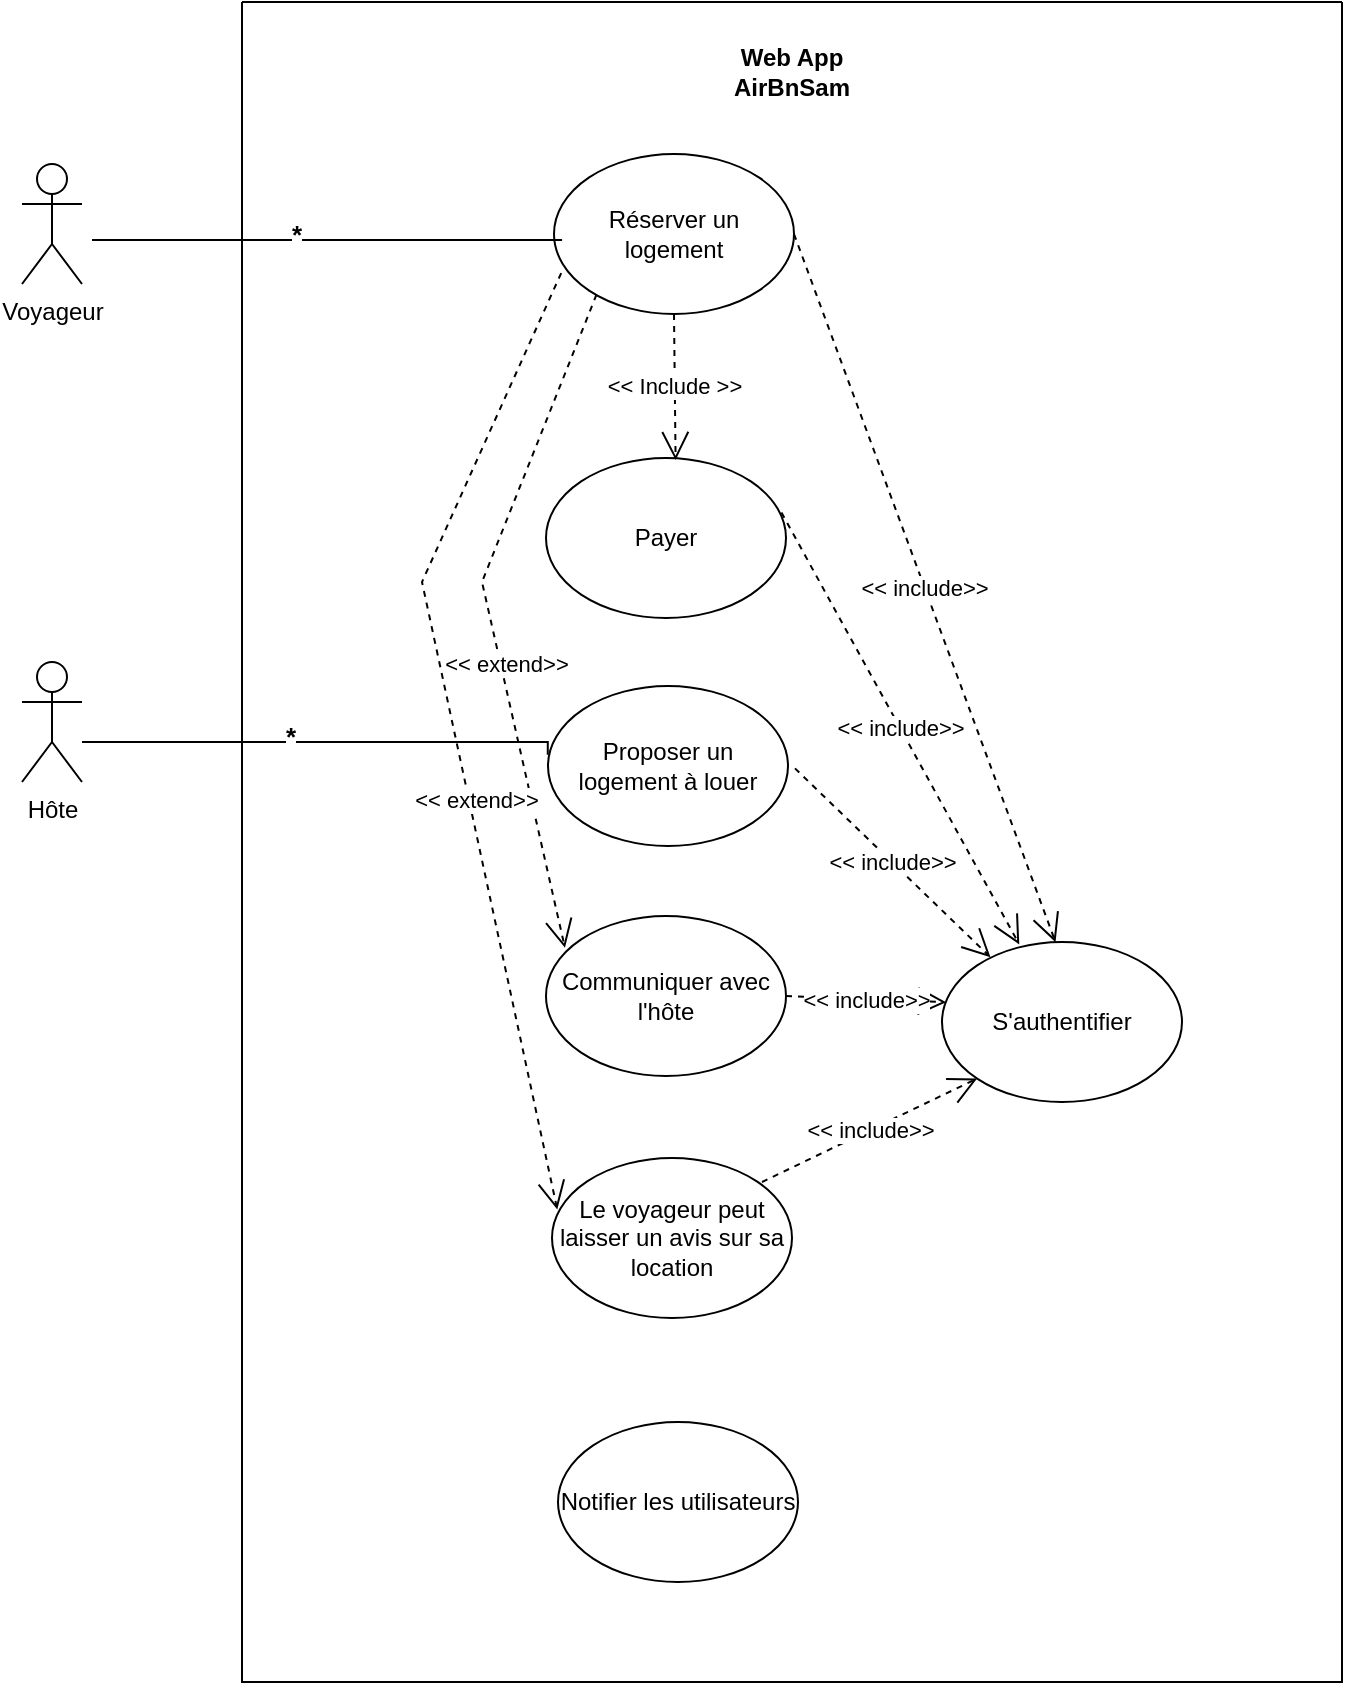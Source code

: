 <mxfile version="24.7.7">
  <diagram name="Page-1" id="EdUBoLxohyeiRopS3cuu">
    <mxGraphModel dx="1728" dy="628" grid="1" gridSize="10" guides="1" tooltips="1" connect="1" arrows="1" fold="1" page="1" pageScale="1" pageWidth="827" pageHeight="1169" math="0" shadow="0">
      <root>
        <mxCell id="0" />
        <mxCell id="1" parent="0" />
        <mxCell id="GPnBkZLUvaVh1_yHO0LI-1" value="&lt;div&gt;Voyageur&lt;/div&gt;" style="shape=umlActor;verticalLabelPosition=bottom;verticalAlign=top;html=1;outlineConnect=0;" vertex="1" parent="1">
          <mxGeometry x="110" y="131" width="30" height="60" as="geometry" />
        </mxCell>
        <mxCell id="GPnBkZLUvaVh1_yHO0LI-2" value="Hôte&lt;div&gt;&lt;br&gt;&lt;/div&gt;" style="shape=umlActor;verticalLabelPosition=bottom;verticalAlign=top;html=1;outlineConnect=0;" vertex="1" parent="1">
          <mxGeometry x="110" y="380" width="30" height="60" as="geometry" />
        </mxCell>
        <mxCell id="GPnBkZLUvaVh1_yHO0LI-15" value="" style="swimlane;startSize=0;" vertex="1" parent="1">
          <mxGeometry x="220" y="50" width="550" height="840" as="geometry">
            <mxRectangle x="340" y="50" width="50" height="40" as="alternateBounds" />
          </mxGeometry>
        </mxCell>
        <mxCell id="GPnBkZLUvaVh1_yHO0LI-9" value="Réserver un logement" style="ellipse;whiteSpace=wrap;html=1;" vertex="1" parent="GPnBkZLUvaVh1_yHO0LI-15">
          <mxGeometry x="156" y="76" width="120" height="80" as="geometry" />
        </mxCell>
        <mxCell id="GPnBkZLUvaVh1_yHO0LI-10" value="Payer" style="ellipse;whiteSpace=wrap;html=1;" vertex="1" parent="GPnBkZLUvaVh1_yHO0LI-15">
          <mxGeometry x="152" y="228" width="120" height="80" as="geometry" />
        </mxCell>
        <mxCell id="GPnBkZLUvaVh1_yHO0LI-11" value="Proposer un logement à louer" style="ellipse;whiteSpace=wrap;html=1;" vertex="1" parent="GPnBkZLUvaVh1_yHO0LI-15">
          <mxGeometry x="153" y="342" width="120" height="80" as="geometry" />
        </mxCell>
        <mxCell id="GPnBkZLUvaVh1_yHO0LI-14" value="Notifier les utilisateurs" style="ellipse;whiteSpace=wrap;html=1;" vertex="1" parent="GPnBkZLUvaVh1_yHO0LI-15">
          <mxGeometry x="158" y="710" width="120" height="80" as="geometry" />
        </mxCell>
        <mxCell id="GPnBkZLUvaVh1_yHO0LI-13" value="Le voyageur peut laisser un avis sur sa location" style="ellipse;whiteSpace=wrap;html=1;" vertex="1" parent="GPnBkZLUvaVh1_yHO0LI-15">
          <mxGeometry x="155" y="578" width="120" height="80" as="geometry" />
        </mxCell>
        <mxCell id="GPnBkZLUvaVh1_yHO0LI-12" value="Communiquer avec l&#39;hôte" style="ellipse;whiteSpace=wrap;html=1;" vertex="1" parent="GPnBkZLUvaVh1_yHO0LI-15">
          <mxGeometry x="152" y="457" width="120" height="80" as="geometry" />
        </mxCell>
        <mxCell id="GPnBkZLUvaVh1_yHO0LI-18" value="&lt;b&gt;Web App AirBnSam&lt;/b&gt;" style="text;html=1;align=center;verticalAlign=middle;whiteSpace=wrap;rounded=0;" vertex="1" parent="GPnBkZLUvaVh1_yHO0LI-15">
          <mxGeometry x="245" y="20" width="60" height="30" as="geometry" />
        </mxCell>
        <mxCell id="GPnBkZLUvaVh1_yHO0LI-25" value="&amp;lt;&amp;lt; Include &amp;gt;&amp;gt;" style="endArrow=open;endSize=12;dashed=1;html=1;rounded=0;entryX=0.54;entryY=0.013;entryDx=0;entryDy=0;exitX=0.5;exitY=1;exitDx=0;exitDy=0;entryPerimeter=0;" edge="1" parent="GPnBkZLUvaVh1_yHO0LI-15" source="GPnBkZLUvaVh1_yHO0LI-9" target="GPnBkZLUvaVh1_yHO0LI-10">
          <mxGeometry width="160" relative="1" as="geometry">
            <mxPoint x="100" y="160" as="sourcePoint" />
            <mxPoint x="260" y="160" as="targetPoint" />
          </mxGeometry>
        </mxCell>
        <mxCell id="GPnBkZLUvaVh1_yHO0LI-32" value="S&#39;authentifier" style="ellipse;whiteSpace=wrap;html=1;" vertex="1" parent="GPnBkZLUvaVh1_yHO0LI-15">
          <mxGeometry x="350" y="470" width="120" height="80" as="geometry" />
        </mxCell>
        <mxCell id="GPnBkZLUvaVh1_yHO0LI-34" value="&amp;lt;&amp;lt; include&amp;gt;&amp;gt;" style="endArrow=open;endSize=12;dashed=1;html=1;rounded=0;exitX=1;exitY=0.5;exitDx=0;exitDy=0;entryX=0.473;entryY=0.001;entryDx=0;entryDy=0;entryPerimeter=0;" edge="1" parent="GPnBkZLUvaVh1_yHO0LI-15" source="GPnBkZLUvaVh1_yHO0LI-9" target="GPnBkZLUvaVh1_yHO0LI-32">
          <mxGeometry width="160" relative="1" as="geometry">
            <mxPoint x="170" y="150" as="sourcePoint" />
            <mxPoint x="330" y="150" as="targetPoint" />
          </mxGeometry>
        </mxCell>
        <mxCell id="GPnBkZLUvaVh1_yHO0LI-35" value="&amp;lt;&amp;lt; include&amp;gt;&amp;gt;" style="endArrow=open;endSize=12;dashed=1;html=1;rounded=0;exitX=0.981;exitY=0.341;exitDx=0;exitDy=0;entryX=0.322;entryY=0.015;entryDx=0;entryDy=0;entryPerimeter=0;exitPerimeter=0;" edge="1" parent="GPnBkZLUvaVh1_yHO0LI-15" source="GPnBkZLUvaVh1_yHO0LI-10" target="GPnBkZLUvaVh1_yHO0LI-32">
          <mxGeometry width="160" relative="1" as="geometry">
            <mxPoint x="140" y="117" as="sourcePoint" />
            <mxPoint x="267" y="471" as="targetPoint" />
          </mxGeometry>
        </mxCell>
        <mxCell id="GPnBkZLUvaVh1_yHO0LI-36" value="&amp;lt;&amp;lt; include&amp;gt;&amp;gt;" style="endArrow=open;endSize=12;dashed=1;html=1;rounded=0;exitX=1.029;exitY=0.515;exitDx=0;exitDy=0;entryX=0.202;entryY=0.095;entryDx=0;entryDy=0;entryPerimeter=0;exitPerimeter=0;" edge="1" parent="GPnBkZLUvaVh1_yHO0LI-15" source="GPnBkZLUvaVh1_yHO0LI-11" target="GPnBkZLUvaVh1_yHO0LI-32">
          <mxGeometry width="160" relative="1" as="geometry">
            <mxPoint x="130" y="268" as="sourcePoint" />
            <mxPoint x="239" y="484" as="targetPoint" />
          </mxGeometry>
        </mxCell>
        <mxCell id="GPnBkZLUvaVh1_yHO0LI-37" value="&amp;lt;&amp;lt; include&amp;gt;&amp;gt;" style="endArrow=open;endSize=12;dashed=1;html=1;rounded=0;exitX=1;exitY=0.5;exitDx=0;exitDy=0;entryX=0.017;entryY=0.376;entryDx=0;entryDy=0;entryPerimeter=0;" edge="1" parent="GPnBkZLUvaVh1_yHO0LI-15" source="GPnBkZLUvaVh1_yHO0LI-12" target="GPnBkZLUvaVh1_yHO0LI-32">
          <mxGeometry width="160" relative="1" as="geometry">
            <mxPoint x="173" y="387" as="sourcePoint" />
            <mxPoint x="249" y="494" as="targetPoint" />
          </mxGeometry>
        </mxCell>
        <mxCell id="GPnBkZLUvaVh1_yHO0LI-38" value="&amp;lt;&amp;lt; include&amp;gt;&amp;gt;" style="endArrow=open;endSize=12;dashed=1;html=1;rounded=0;entryX=0;entryY=1;entryDx=0;entryDy=0;" edge="1" parent="GPnBkZLUvaVh1_yHO0LI-15" target="GPnBkZLUvaVh1_yHO0LI-32">
          <mxGeometry width="160" relative="1" as="geometry">
            <mxPoint x="260" y="590" as="sourcePoint" />
            <mxPoint x="238" y="737" as="targetPoint" />
          </mxGeometry>
        </mxCell>
        <mxCell id="GPnBkZLUvaVh1_yHO0LI-39" value="&amp;lt;&amp;lt; extend&amp;gt;&amp;gt;" style="endArrow=open;endSize=12;dashed=1;html=1;rounded=0;exitX=0.177;exitY=0.879;exitDx=0;exitDy=0;entryX=0.079;entryY=0.199;entryDx=0;entryDy=0;entryPerimeter=0;exitPerimeter=0;" edge="1" parent="GPnBkZLUvaVh1_yHO0LI-15" source="GPnBkZLUvaVh1_yHO0LI-9" target="GPnBkZLUvaVh1_yHO0LI-12">
          <mxGeometry x="0.151" y="3" width="160" relative="1" as="geometry">
            <mxPoint x="-60" y="106" as="sourcePoint" />
            <mxPoint x="67" y="460" as="targetPoint" />
            <Array as="points">
              <mxPoint x="120" y="290" />
            </Array>
            <mxPoint as="offset" />
          </mxGeometry>
        </mxCell>
        <mxCell id="GPnBkZLUvaVh1_yHO0LI-41" value="&amp;lt;&amp;lt; extend&amp;gt;&amp;gt;" style="endArrow=open;endSize=12;dashed=1;html=1;rounded=0;exitX=0.03;exitY=0.744;exitDx=0;exitDy=0;entryX=0.022;entryY=0.322;entryDx=0;entryDy=0;entryPerimeter=0;exitPerimeter=0;" edge="1" parent="GPnBkZLUvaVh1_yHO0LI-15" source="GPnBkZLUvaVh1_yHO0LI-9" target="GPnBkZLUvaVh1_yHO0LI-13">
          <mxGeometry x="0.151" y="3" width="160" relative="1" as="geometry">
            <mxPoint x="187" y="156" as="sourcePoint" />
            <mxPoint x="171" y="483" as="targetPoint" />
            <Array as="points">
              <mxPoint x="90" y="290" />
            </Array>
            <mxPoint as="offset" />
          </mxGeometry>
        </mxCell>
        <mxCell id="GPnBkZLUvaVh1_yHO0LI-22" value="" style="endArrow=none;html=1;edgeStyle=orthogonalEdgeStyle;rounded=0;entryX=0.042;entryY=0.75;entryDx=0;entryDy=0;entryPerimeter=0;" edge="1" parent="1">
          <mxGeometry relative="1" as="geometry">
            <mxPoint x="145" y="169" as="sourcePoint" />
            <mxPoint x="380.04" y="169" as="targetPoint" />
          </mxGeometry>
        </mxCell>
        <mxCell id="GPnBkZLUvaVh1_yHO0LI-29" value="&lt;font style=&quot;font-size: 13px;&quot;&gt;&lt;b&gt;*&lt;/b&gt;&lt;/font&gt;" style="edgeLabel;html=1;align=center;verticalAlign=middle;resizable=0;points=[];" vertex="1" connectable="0" parent="GPnBkZLUvaVh1_yHO0LI-22">
          <mxGeometry x="-0.132" y="3" relative="1" as="geometry">
            <mxPoint as="offset" />
          </mxGeometry>
        </mxCell>
        <mxCell id="GPnBkZLUvaVh1_yHO0LI-30" value="" style="endArrow=none;html=1;edgeStyle=orthogonalEdgeStyle;rounded=0;entryX=-0.001;entryY=0.429;entryDx=0;entryDy=0;entryPerimeter=0;" edge="1" parent="1" source="GPnBkZLUvaVh1_yHO0LI-2" target="GPnBkZLUvaVh1_yHO0LI-11">
          <mxGeometry relative="1" as="geometry">
            <mxPoint x="140" y="420" as="sourcePoint" />
            <mxPoint x="375.04" y="420" as="targetPoint" />
            <Array as="points">
              <mxPoint x="260" y="420" />
              <mxPoint x="260" y="420" />
            </Array>
          </mxGeometry>
        </mxCell>
        <mxCell id="GPnBkZLUvaVh1_yHO0LI-31" value="&lt;font style=&quot;font-size: 13px;&quot;&gt;&lt;b&gt;*&lt;/b&gt;&lt;/font&gt;" style="edgeLabel;html=1;align=center;verticalAlign=middle;resizable=0;points=[];" vertex="1" connectable="0" parent="GPnBkZLUvaVh1_yHO0LI-30">
          <mxGeometry x="-0.132" y="3" relative="1" as="geometry">
            <mxPoint as="offset" />
          </mxGeometry>
        </mxCell>
      </root>
    </mxGraphModel>
  </diagram>
</mxfile>
